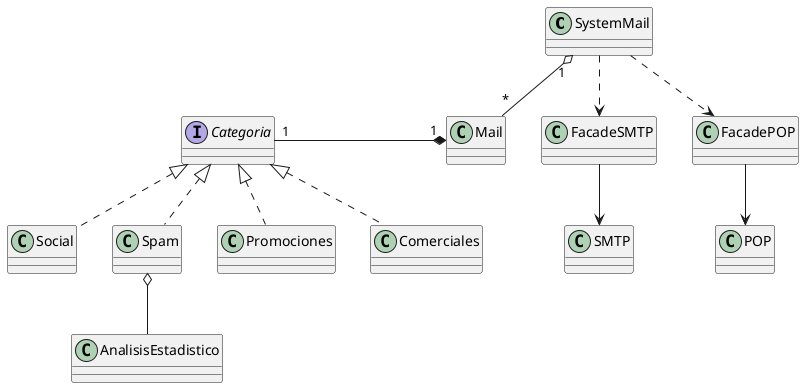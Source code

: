 @startuml
class SystemMail{

}
class Mail{

}

interface Categoria{

}
class Social{

}
class Spam{

}
class Promociones{

}

class Comerciales{

}

class SMTP{

}

class POP{
}

class AnalisisEstadistico{

}
class FacadeSMTP{
}

class FacadePOP{
}



Categoria "1" -* "1" Mail: "\t\t\t\t\t"
Categoria <|.. Promociones
Categoria <|.. Spam
Categoria <|.. Comerciales
Categoria <|.. Social
SystemMail "1" o-- "*" Mail
Spam o-- AnalisisEstadistico
SystemMail ..> FacadeSMTP
SystemMail ..> FacadePOP
FacadeSMTP --> SMTP
FacadePOP --> POP

@enduml